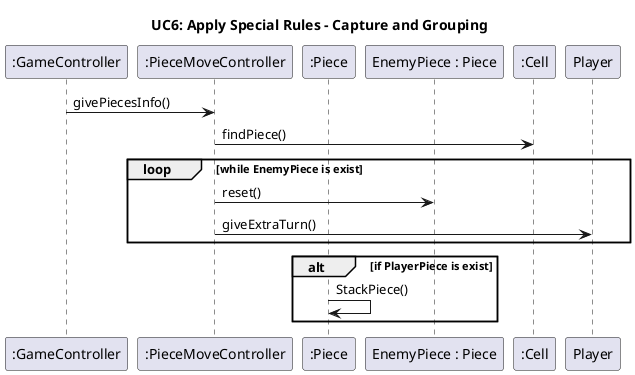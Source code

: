 @startuml
title UC6: Apply Special Rules - Capture and Grouping

participant ":GameController" as GameController
participant ":PieceMoveController" as PieceMoveController
participant ":Piece" as Piece
participant "EnemyPiece : Piece" as EnemyPiece
participant ":Cell" as Cell

	GameController -> PieceMoveController: givePiecesInfo()
	PieceMoveController -> Cell : findPiece()

	loop while EnemyPiece is exist
		PieceMoveController -> EnemyPiece : reset()
		PieceMoveController -> Player : giveExtraTurn()
	end

	alt if PlayerPiece is exist
    	Piece -> Piece : StackPiece()
    end



@enduml
